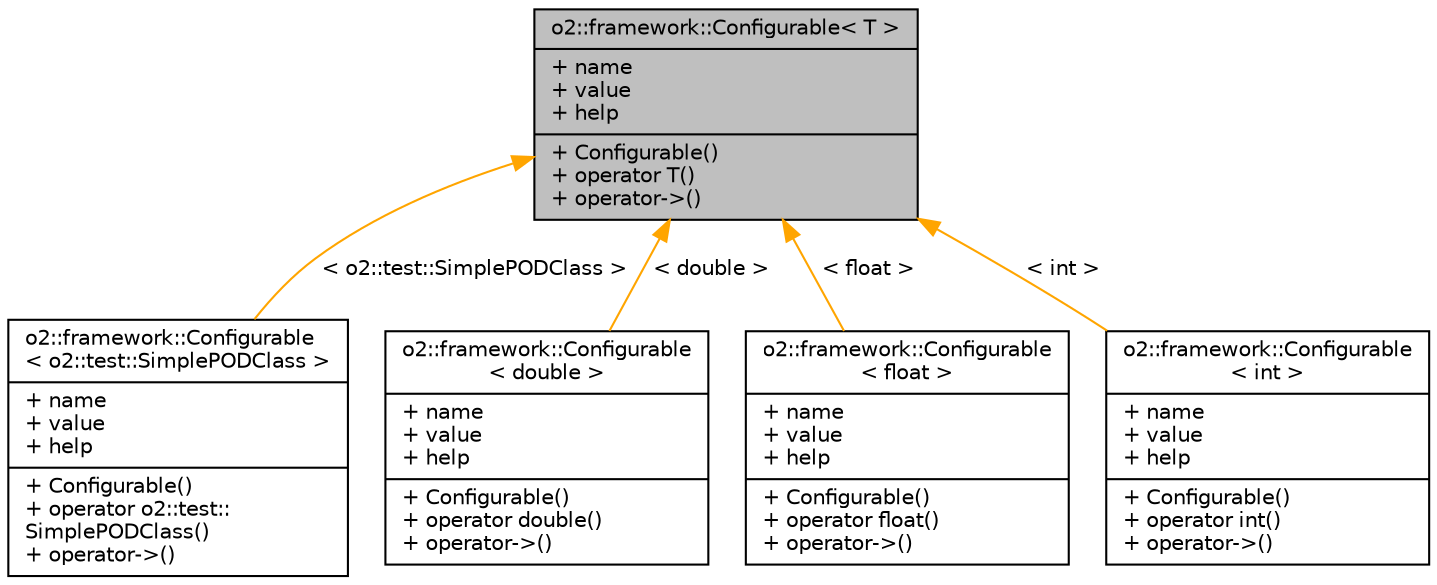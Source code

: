 digraph "o2::framework::Configurable&lt; T &gt;"
{
 // INTERACTIVE_SVG=YES
  bgcolor="transparent";
  edge [fontname="Helvetica",fontsize="10",labelfontname="Helvetica",labelfontsize="10"];
  node [fontname="Helvetica",fontsize="10",shape=record];
  Node0 [label="{o2::framework::Configurable\< T \>\n|+ name\l+ value\l+ help\l|+ Configurable()\l+ operator T()\l+ operator-\>()\l}",height=0.2,width=0.4,color="black", fillcolor="grey75", style="filled", fontcolor="black"];
  Node0 -> Node1 [dir="back",color="orange",fontsize="10",style="solid",label=" \< o2::test::SimplePODClass \>" ,fontname="Helvetica"];
  Node1 [label="{o2::framework::Configurable\l\< o2::test::SimplePODClass \>\n|+ name\l+ value\l+ help\l|+ Configurable()\l+ operator o2::test::\lSimplePODClass()\l+ operator-\>()\l}",height=0.2,width=0.4,color="black",URL="$d8/d71/structo2_1_1framework_1_1Configurable.html"];
  Node0 -> Node2 [dir="back",color="orange",fontsize="10",style="solid",label=" \< double \>" ,fontname="Helvetica"];
  Node2 [label="{o2::framework::Configurable\l\< double \>\n|+ name\l+ value\l+ help\l|+ Configurable()\l+ operator double()\l+ operator-\>()\l}",height=0.2,width=0.4,color="black",URL="$d8/d71/structo2_1_1framework_1_1Configurable.html"];
  Node0 -> Node3 [dir="back",color="orange",fontsize="10",style="solid",label=" \< float \>" ,fontname="Helvetica"];
  Node3 [label="{o2::framework::Configurable\l\< float \>\n|+ name\l+ value\l+ help\l|+ Configurable()\l+ operator float()\l+ operator-\>()\l}",height=0.2,width=0.4,color="black",URL="$d8/d71/structo2_1_1framework_1_1Configurable.html"];
  Node0 -> Node4 [dir="back",color="orange",fontsize="10",style="solid",label=" \< int \>" ,fontname="Helvetica"];
  Node4 [label="{o2::framework::Configurable\l\< int \>\n|+ name\l+ value\l+ help\l|+ Configurable()\l+ operator int()\l+ operator-\>()\l}",height=0.2,width=0.4,color="black",URL="$d8/d71/structo2_1_1framework_1_1Configurable.html"];
}
